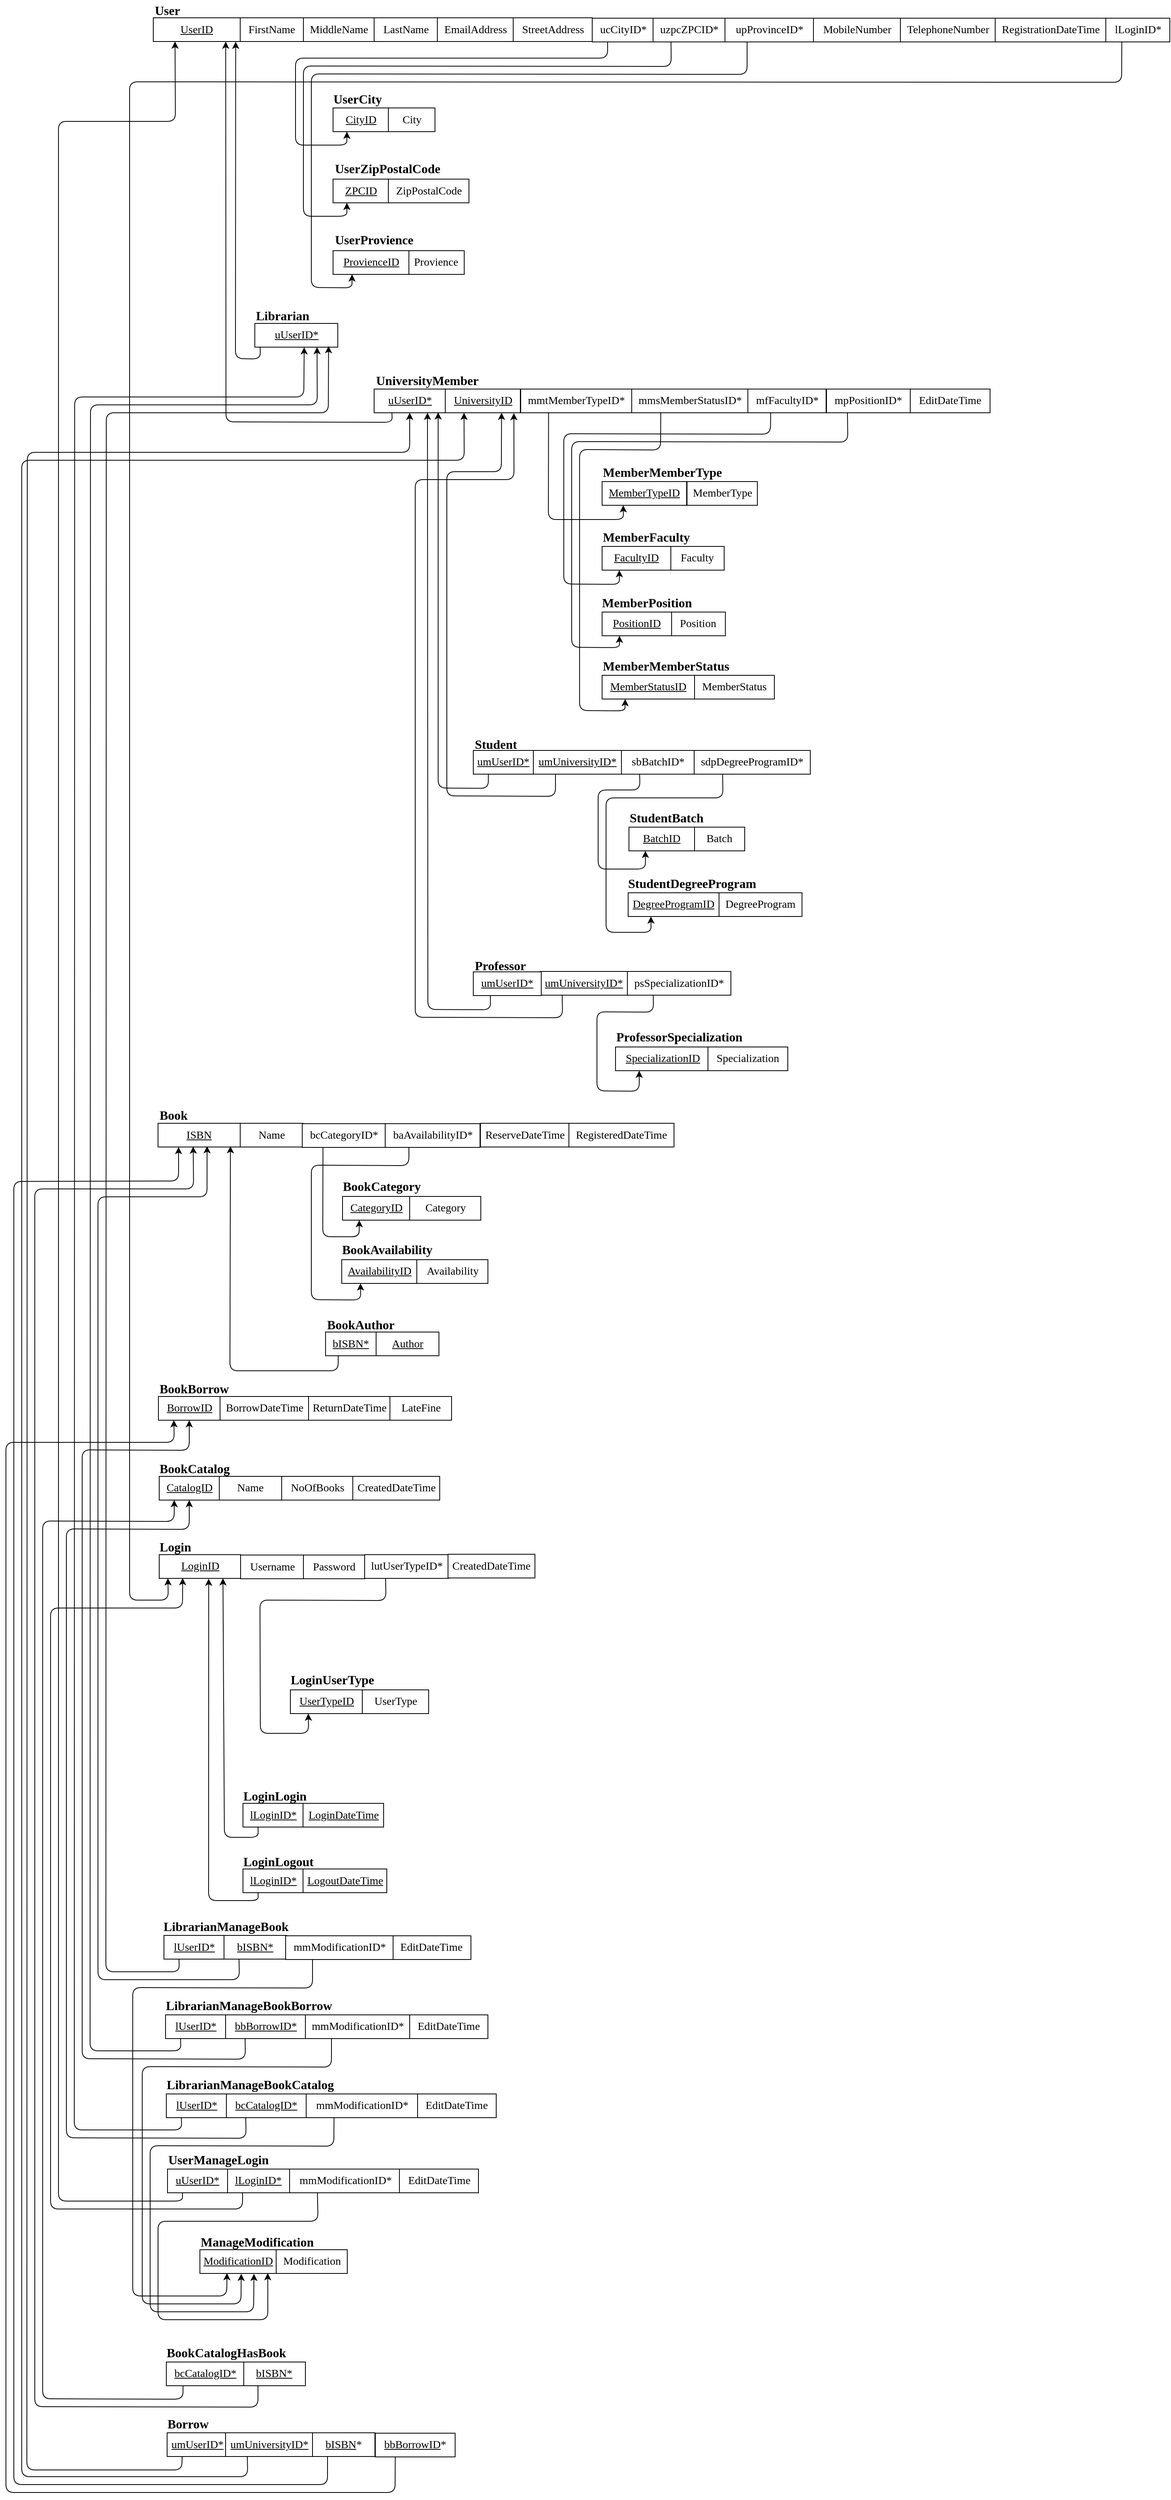 <mxfile version="12.2.2" type="device" pages="1"><diagram id="SJPYlTRgL_fRr1sSaaFf" name="Page-1"><mxGraphModel dx="-62" dy="829" grid="1" gridSize="10" guides="1" tooltips="1" connect="1" arrows="1" fold="1" page="1" pageScale="1" pageWidth="1600" pageHeight="3200" math="0" shadow="0"><root><mxCell id="0"/><mxCell id="1" parent="0"/><mxCell id="oCSr1ZaQNHkoXHLplKRv-1" value="City" style="rounded=0;whiteSpace=wrap;html=1;fontSize=14;fontFamily=Times New Roman;" parent="1" vertex="1"><mxGeometry x="2146.5" y="158.5" width="59" height="30" as="geometry"/></mxCell><mxCell id="oCSr1ZaQNHkoXHLplKRv-2" value="&lt;font face=&quot;Times New Roman&quot;&gt;User&lt;/font&gt;" style="text;html=1;resizable=0;points=[];autosize=1;align=left;verticalAlign=top;spacingTop=-4;fontSize=16;fontStyle=1" parent="1" vertex="1"><mxGeometry x="1849" y="22.5" width="50" height="20" as="geometry"/></mxCell><mxCell id="oCSr1ZaQNHkoXHLplKRv-3" value="FirstName" style="rounded=0;whiteSpace=wrap;html=1;fontSize=14;fontFamily=Times New Roman;" parent="1" vertex="1"><mxGeometry x="1959" y="44.5" width="80" height="30" as="geometry"/></mxCell><mxCell id="oCSr1ZaQNHkoXHLplKRv-4" value="MiddleName" style="rounded=0;whiteSpace=wrap;html=1;fontSize=14;fontFamily=Times New Roman;" parent="1" vertex="1"><mxGeometry x="2039" y="44.5" width="90" height="30" as="geometry"/></mxCell><mxCell id="oCSr1ZaQNHkoXHLplKRv-5" value="LastName" style="rounded=0;whiteSpace=wrap;html=1;fontSize=14;fontFamily=Times New Roman;" parent="1" vertex="1"><mxGeometry x="2128.5" y="44.5" width="80" height="30" as="geometry"/></mxCell><mxCell id="oCSr1ZaQNHkoXHLplKRv-6" value="EmailAddress" style="rounded=0;whiteSpace=wrap;html=1;fontSize=14;fontFamily=Times New Roman;" parent="1" vertex="1"><mxGeometry x="2208.5" y="44.5" width="96" height="30" as="geometry"/></mxCell><mxCell id="oCSr1ZaQNHkoXHLplKRv-7" value="MobileNumber" style="rounded=0;whiteSpace=wrap;html=1;fontSize=14;fontFamily=Times New Roman;" parent="1" vertex="1"><mxGeometry x="2684.5" y="45" width="110" height="30" as="geometry"/></mxCell><mxCell id="oCSr1ZaQNHkoXHLplKRv-8" value="UserID" style="rounded=0;whiteSpace=wrap;html=1;fontSize=14;fontFamily=Times New Roman;fontStyle=4" parent="1" vertex="1"><mxGeometry x="1849" y="44.5" width="110" height="30" as="geometry"/></mxCell><mxCell id="oCSr1ZaQNHkoXHLplKRv-9" value="TelephoneNumber" style="rounded=0;whiteSpace=wrap;html=1;fontSize=14;fontFamily=Times New Roman;" parent="1" vertex="1"><mxGeometry x="2794.5" y="45" width="120" height="30" as="geometry"/></mxCell><mxCell id="oCSr1ZaQNHkoXHLplKRv-10" value="StreetAddress" style="rounded=0;whiteSpace=wrap;html=1;fontSize=14;fontFamily=Times New Roman;" parent="1" vertex="1"><mxGeometry x="2304.5" y="44.5" width="100" height="30" as="geometry"/></mxCell><mxCell id="oCSr1ZaQNHkoXHLplKRv-11" value="ucCityID*" style="rounded=0;whiteSpace=wrap;html=1;fontSize=14;fontFamily=Times New Roman;" parent="1" vertex="1"><mxGeometry x="2404.5" y="45" width="78" height="30" as="geometry"/></mxCell><mxCell id="oCSr1ZaQNHkoXHLplKRv-12" value="upProvinceID*" style="rounded=0;whiteSpace=wrap;html=1;fontSize=14;fontFamily=Times New Roman;" parent="1" vertex="1"><mxGeometry x="2572.5" y="45" width="112" height="30" as="geometry"/></mxCell><mxCell id="oCSr1ZaQNHkoXHLplKRv-13" value="uzpcZPCID*" style="rounded=0;whiteSpace=wrap;html=1;fontSize=14;fontFamily=Times New Roman;" parent="1" vertex="1"><mxGeometry x="2481.5" y="45" width="91" height="30" as="geometry"/></mxCell><mxCell id="oCSr1ZaQNHkoXHLplKRv-14" value="RegistrationDateTime" style="rounded=0;whiteSpace=wrap;html=1;fontSize=14;fontFamily=Times New Roman;" parent="1" vertex="1"><mxGeometry x="2914.5" y="45" width="140" height="30" as="geometry"/></mxCell><mxCell id="oCSr1ZaQNHkoXHLplKRv-15" value="lLoginID*" style="rounded=0;whiteSpace=wrap;html=1;fontSize=14;fontFamily=Times New Roman;" parent="1" vertex="1"><mxGeometry x="3054.5" y="45" width="81" height="30" as="geometry"/></mxCell><mxCell id="oCSr1ZaQNHkoXHLplKRv-16" value="&lt;font face=&quot;Times New Roman&quot;&gt;UserCity&lt;/font&gt;" style="text;html=1;resizable=0;points=[];autosize=1;align=left;verticalAlign=top;spacingTop=-4;fontSize=16;fontStyle=1" parent="1" vertex="1"><mxGeometry x="2075" y="134.5" width="70" height="20" as="geometry"/></mxCell><mxCell id="oCSr1ZaQNHkoXHLplKRv-17" value="CityID" style="rounded=0;whiteSpace=wrap;html=1;fontSize=14;fontFamily=Times New Roman;fontStyle=4" parent="1" vertex="1"><mxGeometry x="2076.5" y="158.5" width="70" height="30" as="geometry"/></mxCell><mxCell id="oCSr1ZaQNHkoXHLplKRv-18" value="Provience" style="rounded=0;whiteSpace=wrap;html=1;fontSize=14;fontFamily=Times New Roman;" parent="1" vertex="1"><mxGeometry x="2170.5" y="339" width="72" height="30" as="geometry"/></mxCell><mxCell id="oCSr1ZaQNHkoXHLplKRv-19" value="&lt;font face=&quot;Times New Roman&quot;&gt;UserProvience&lt;/font&gt;" style="text;html=1;resizable=0;points=[];autosize=1;align=left;verticalAlign=top;spacingTop=-4;fontSize=16;fontStyle=1" parent="1" vertex="1"><mxGeometry x="2076.5" y="312.5" width="110" height="20" as="geometry"/></mxCell><mxCell id="oCSr1ZaQNHkoXHLplKRv-20" value="ProvienceID" style="rounded=0;whiteSpace=wrap;html=1;fontSize=14;fontFamily=Times New Roman;fontStyle=4" parent="1" vertex="1"><mxGeometry x="2076.5" y="339" width="96" height="30" as="geometry"/></mxCell><mxCell id="oCSr1ZaQNHkoXHLplKRv-21" value="ZipPostalCode" style="rounded=0;whiteSpace=wrap;html=1;fontSize=14;fontFamily=Times New Roman;" parent="1" vertex="1"><mxGeometry x="2146.5" y="248.5" width="102" height="30" as="geometry"/></mxCell><mxCell id="oCSr1ZaQNHkoXHLplKRv-22" value="&lt;font face=&quot;Times New Roman&quot;&gt;UserZipPostalCode&lt;/font&gt;" style="text;html=1;resizable=0;points=[];autosize=1;align=left;verticalAlign=top;spacingTop=-4;fontSize=16;fontStyle=1" parent="1" vertex="1"><mxGeometry x="2076.5" y="222.5" width="140" height="20" as="geometry"/></mxCell><mxCell id="oCSr1ZaQNHkoXHLplKRv-23" value="ZPCID" style="rounded=0;whiteSpace=wrap;html=1;fontSize=14;fontFamily=Times New Roman;fontStyle=4" parent="1" vertex="1"><mxGeometry x="2076.5" y="248.5" width="70" height="30" as="geometry"/></mxCell><mxCell id="oCSr1ZaQNHkoXHLplKRv-24" value="" style="endArrow=classic;html=1;entryX=0.25;entryY=1;entryDx=0;entryDy=0;exitX=0.25;exitY=1;exitDx=0;exitDy=0;" parent="1" source="oCSr1ZaQNHkoXHLplKRv-11" target="oCSr1ZaQNHkoXHLplKRv-17" edge="1"><mxGeometry width="50" height="50" relative="1" as="geometry"><mxPoint x="2259" y="191.5" as="sourcePoint"/><mxPoint x="2309" y="141.5" as="targetPoint"/><Array as="points"><mxPoint x="2424" y="95.5"/><mxPoint x="2029" y="95.5"/><mxPoint x="2029" y="205.5"/><mxPoint x="2094" y="205.5"/></Array></mxGeometry></mxCell><mxCell id="oCSr1ZaQNHkoXHLplKRv-25" value="" style="endArrow=classic;html=1;entryX=0.25;entryY=1;entryDx=0;entryDy=0;exitX=0.25;exitY=1;exitDx=0;exitDy=0;" parent="1" source="oCSr1ZaQNHkoXHLplKRv-13" target="oCSr1ZaQNHkoXHLplKRv-23" edge="1"><mxGeometry width="50" height="50" relative="1" as="geometry"><mxPoint x="1889" y="221.5" as="sourcePoint"/><mxPoint x="1939" y="171.5" as="targetPoint"/><Array as="points"><mxPoint x="2504.5" y="106"/><mxPoint x="2039" y="105.5"/><mxPoint x="2039" y="295.5"/><mxPoint x="2094" y="295.5"/></Array></mxGeometry></mxCell><mxCell id="oCSr1ZaQNHkoXHLplKRv-26" value="" style="endArrow=classic;html=1;entryX=0.25;entryY=1;entryDx=0;entryDy=0;exitX=0.25;exitY=1;exitDx=0;exitDy=0;" parent="1" source="oCSr1ZaQNHkoXHLplKRv-12" target="oCSr1ZaQNHkoXHLplKRv-20" edge="1"><mxGeometry width="50" height="50" relative="1" as="geometry"><mxPoint x="1819" y="291.5" as="sourcePoint"/><mxPoint x="1869" y="241.5" as="targetPoint"/><Array as="points"><mxPoint x="2600.5" y="116"/><mxPoint x="2049" y="115.5"/><mxPoint x="2049" y="385.5"/><mxPoint x="2100.5" y="386"/></Array></mxGeometry></mxCell><mxCell id="oCSr1ZaQNHkoXHLplKRv-27" value="&lt;font face=&quot;Times New Roman&quot;&gt;UniversityMember&lt;/font&gt;" style="text;html=1;resizable=0;points=[];autosize=1;align=left;verticalAlign=top;spacingTop=-4;fontSize=16;fontStyle=1" parent="1" vertex="1"><mxGeometry x="2128.5" y="491" width="140" height="20" as="geometry"/></mxCell><mxCell id="oCSr1ZaQNHkoXHLplKRv-28" value="UniversityID" style="rounded=0;whiteSpace=wrap;html=1;fontSize=14;fontFamily=Times New Roman;fontStyle=4" parent="1" vertex="1"><mxGeometry x="2218.5" y="514" width="95" height="30" as="geometry"/></mxCell><mxCell id="oCSr1ZaQNHkoXHLplKRv-29" value="mfFacultyID*" style="rounded=0;whiteSpace=wrap;html=1;fontSize=14;fontFamily=Times New Roman;" parent="1" vertex="1"><mxGeometry x="2601.5" y="514" width="99" height="30" as="geometry"/></mxCell><mxCell id="oCSr1ZaQNHkoXHLplKRv-30" value="mmtMemberTypeID*" style="rounded=0;whiteSpace=wrap;html=1;fontSize=14;fontFamily=Times New Roman;" parent="1" vertex="1"><mxGeometry x="2314" y="514" width="141" height="30" as="geometry"/></mxCell><mxCell id="oCSr1ZaQNHkoXHLplKRv-31" value="mpPositionID*" style="rounded=0;whiteSpace=wrap;html=1;fontSize=14;fontFamily=Times New Roman;" parent="1" vertex="1"><mxGeometry x="2701" y="514" width="106" height="30" as="geometry"/></mxCell><mxCell id="oCSr1ZaQNHkoXHLplKRv-32" value="mmsMemberStatusID*" style="rounded=0;whiteSpace=wrap;html=1;fontSize=14;fontFamily=Times New Roman;" parent="1" vertex="1"><mxGeometry x="2454.5" y="514" width="147" height="30" as="geometry"/></mxCell><mxCell id="oCSr1ZaQNHkoXHLplKRv-33" value="EditDateTime" style="rounded=0;whiteSpace=wrap;html=1;fontSize=14;fontFamily=Times New Roman;" parent="1" vertex="1"><mxGeometry x="2807" y="514" width="101" height="30" as="geometry"/></mxCell><mxCell id="oCSr1ZaQNHkoXHLplKRv-34" value="uUserID*" style="rounded=0;whiteSpace=wrap;html=1;fontSize=14;fontFamily=Times New Roman;fontStyle=4" parent="1" vertex="1"><mxGeometry x="2128.5" y="514" width="90" height="30" as="geometry"/></mxCell><mxCell id="oCSr1ZaQNHkoXHLplKRv-35" value="Faculty" style="rounded=0;whiteSpace=wrap;html=1;fontSize=14;fontFamily=Times New Roman;" parent="1" vertex="1"><mxGeometry x="2502.5" y="713" width="69" height="30" as="geometry"/></mxCell><mxCell id="oCSr1ZaQNHkoXHLplKRv-36" value="Position" style="rounded=0;whiteSpace=wrap;html=1;fontSize=14;fontFamily=Times New Roman;" parent="1" vertex="1"><mxGeometry x="2504" y="796" width="69" height="30" as="geometry"/></mxCell><mxCell id="oCSr1ZaQNHkoXHLplKRv-37" value="MemberStatus" style="rounded=0;whiteSpace=wrap;html=1;fontSize=14;fontFamily=Times New Roman;" parent="1" vertex="1"><mxGeometry x="2534" y="876" width="101" height="30" as="geometry"/></mxCell><mxCell id="oCSr1ZaQNHkoXHLplKRv-38" value="&lt;font face=&quot;Times New Roman&quot;&gt;MemberMemberType&lt;/font&gt;" style="text;html=1;resizable=0;points=[];autosize=1;align=left;verticalAlign=top;spacingTop=-4;fontSize=16;fontStyle=1" parent="1" vertex="1"><mxGeometry x="2415.5" y="606.5" width="160" height="20" as="geometry"/></mxCell><mxCell id="oCSr1ZaQNHkoXHLplKRv-39" value="MemberTypeID" style="rounded=0;whiteSpace=wrap;html=1;fontSize=14;fontFamily=Times New Roman;fontStyle=4" parent="1" vertex="1"><mxGeometry x="2417" y="631" width="107" height="30" as="geometry"/></mxCell><mxCell id="oCSr1ZaQNHkoXHLplKRv-40" value="MemberType" style="rounded=0;whiteSpace=wrap;html=1;fontSize=14;fontFamily=Times New Roman;" parent="1" vertex="1"><mxGeometry x="2524.5" y="631" width="89" height="30" as="geometry"/></mxCell><mxCell id="oCSr1ZaQNHkoXHLplKRv-41" value="&lt;font face=&quot;Times New Roman&quot;&gt;MemberFaculty&lt;/font&gt;" style="text;html=1;resizable=0;points=[];autosize=1;align=left;verticalAlign=top;spacingTop=-4;fontSize=16;fontStyle=1" parent="1" vertex="1"><mxGeometry x="2415.5" y="688.5" width="120" height="20" as="geometry"/></mxCell><mxCell id="oCSr1ZaQNHkoXHLplKRv-42" value="FacultyID" style="rounded=0;whiteSpace=wrap;html=1;fontSize=14;fontFamily=Times New Roman;fontStyle=4" parent="1" vertex="1"><mxGeometry x="2417" y="713" width="87" height="30" as="geometry"/></mxCell><mxCell id="oCSr1ZaQNHkoXHLplKRv-43" value="&lt;font face=&quot;Times New Roman&quot;&gt;MemberPosition&lt;/font&gt;" style="text;html=1;resizable=0;points=[];autosize=1;align=left;verticalAlign=top;spacingTop=-4;fontSize=16;fontStyle=1" parent="1" vertex="1"><mxGeometry x="2415" y="771.5" width="120" height="20" as="geometry"/></mxCell><mxCell id="oCSr1ZaQNHkoXHLplKRv-44" value="PositionID" style="rounded=0;whiteSpace=wrap;html=1;fontSize=14;fontFamily=Times New Roman;fontStyle=4" parent="1" vertex="1"><mxGeometry x="2417" y="796" width="88" height="30" as="geometry"/></mxCell><mxCell id="oCSr1ZaQNHkoXHLplKRv-45" value="&lt;font face=&quot;Times New Roman&quot;&gt;MemberMemberStatus&lt;/font&gt;" style="text;html=1;resizable=0;points=[];autosize=1;align=left;verticalAlign=top;spacingTop=-4;fontSize=16;fontStyle=1" parent="1" vertex="1"><mxGeometry x="2415.5" y="851.5" width="160" height="20" as="geometry"/></mxCell><mxCell id="oCSr1ZaQNHkoXHLplKRv-46" value="MemberStatusID" style="rounded=0;whiteSpace=wrap;html=1;fontSize=14;fontFamily=Times New Roman;fontStyle=4" parent="1" vertex="1"><mxGeometry x="2417" y="876" width="117" height="30" as="geometry"/></mxCell><mxCell id="oCSr1ZaQNHkoXHLplKRv-47" value="" style="endArrow=classic;html=1;entryX=0.25;entryY=1;entryDx=0;entryDy=0;exitX=0.25;exitY=1;exitDx=0;exitDy=0;" parent="1" source="oCSr1ZaQNHkoXHLplKRv-30" target="oCSr1ZaQNHkoXHLplKRv-39" edge="1"><mxGeometry width="50" height="50" relative="1" as="geometry"><mxPoint x="2138.5" y="660" as="sourcePoint"/><mxPoint x="2188.5" y="610" as="targetPoint"/><Array as="points"><mxPoint x="2349" y="679"/><mxPoint x="2444" y="679"/></Array></mxGeometry></mxCell><mxCell id="oCSr1ZaQNHkoXHLplKRv-48" value="" style="endArrow=classic;html=1;entryX=0.25;entryY=1;entryDx=0;entryDy=0;exitX=0.292;exitY=0.991;exitDx=0;exitDy=0;exitPerimeter=0;" parent="1" source="oCSr1ZaQNHkoXHLplKRv-29" target="oCSr1ZaQNHkoXHLplKRv-42" edge="1"><mxGeometry width="50" height="50" relative="1" as="geometry"><mxPoint x="2058.5" y="680" as="sourcePoint"/><mxPoint x="2108.5" y="630" as="targetPoint"/><Array as="points"><mxPoint x="2630" y="571"/><mxPoint x="2368.5" y="570.5"/><mxPoint x="2368.5" y="760.5"/><mxPoint x="2439" y="761"/></Array></mxGeometry></mxCell><mxCell id="oCSr1ZaQNHkoXHLplKRv-49" value="" style="endArrow=classic;html=1;entryX=0.25;entryY=1;entryDx=0;entryDy=0;exitX=0.25;exitY=1;exitDx=0;exitDy=0;" parent="1" source="oCSr1ZaQNHkoXHLplKRv-32" target="oCSr1ZaQNHkoXHLplKRv-46" edge="1"><mxGeometry width="50" height="50" relative="1" as="geometry"><mxPoint x="2068.5" y="890" as="sourcePoint"/><mxPoint x="2118.5" y="840" as="targetPoint"/><Array as="points"><mxPoint x="2491" y="591"/><mxPoint x="2388.5" y="590.5"/><mxPoint x="2388.5" y="920.5"/><mxPoint x="2446" y="921"/></Array></mxGeometry></mxCell><mxCell id="oCSr1ZaQNHkoXHLplKRv-50" value="" style="endArrow=classic;html=1;entryX=0.25;entryY=1;entryDx=0;entryDy=0;exitX=0.25;exitY=1;exitDx=0;exitDy=0;" parent="1" source="oCSr1ZaQNHkoXHLplKRv-31" target="oCSr1ZaQNHkoXHLplKRv-44" edge="1"><mxGeometry width="50" height="50" relative="1" as="geometry"><mxPoint x="2128.5" y="850" as="sourcePoint"/><mxPoint x="2178.5" y="800" as="targetPoint"/><Array as="points"><mxPoint x="2728" y="581"/><mxPoint x="2378.5" y="580.5"/><mxPoint x="2378.5" y="840.5"/><mxPoint x="2439" y="841"/></Array></mxGeometry></mxCell><mxCell id="oCSr1ZaQNHkoXHLplKRv-51" value="&lt;font face=&quot;Times New Roman&quot;&gt;Student&lt;/font&gt;" style="text;html=1;resizable=0;points=[];autosize=1;align=left;verticalAlign=top;spacingTop=-4;fontSize=16;fontStyle=1" parent="1" vertex="1"><mxGeometry x="2254" y="950.5" width="60" height="20" as="geometry"/></mxCell><mxCell id="oCSr1ZaQNHkoXHLplKRv-52" value="umUniversityID*" style="rounded=0;whiteSpace=wrap;html=1;fontSize=14;fontFamily=Times New Roman;fontStyle=4" parent="1" vertex="1"><mxGeometry x="2330" y="971" width="112" height="30" as="geometry"/></mxCell><mxCell id="oCSr1ZaQNHkoXHLplKRv-53" value="sdpDegreeProgramID*" style="rounded=0;whiteSpace=wrap;html=1;fontSize=14;fontFamily=Times New Roman;" parent="1" vertex="1"><mxGeometry x="2532.5" y="971" width="148" height="30" as="geometry"/></mxCell><mxCell id="oCSr1ZaQNHkoXHLplKRv-54" value="sbBatchID*" style="rounded=0;whiteSpace=wrap;html=1;fontSize=14;fontFamily=Times New Roman;" parent="1" vertex="1"><mxGeometry x="2441.5" y="971" width="92" height="30" as="geometry"/></mxCell><mxCell id="oCSr1ZaQNHkoXHLplKRv-55" value="umUserID*" style="rounded=0;whiteSpace=wrap;html=1;fontSize=14;fontFamily=Times New Roman;fontStyle=4" parent="1" vertex="1"><mxGeometry x="2254" y="971" width="76" height="30" as="geometry"/></mxCell><mxCell id="oCSr1ZaQNHkoXHLplKRv-56" value="&lt;font face=&quot;Times New Roman&quot;&gt;Professor&lt;/font&gt;" style="text;html=1;resizable=0;points=[];autosize=1;align=left;verticalAlign=top;spacingTop=-4;fontSize=16;fontStyle=1" parent="1" vertex="1"><mxGeometry x="2254" y="1230.5" width="80" height="20" as="geometry"/></mxCell><mxCell id="oCSr1ZaQNHkoXHLplKRv-57" value="umUniversityID*" style="rounded=0;whiteSpace=wrap;html=1;fontSize=14;fontFamily=Times New Roman;fontStyle=4" parent="1" vertex="1"><mxGeometry x="2339" y="1250.5" width="110" height="30" as="geometry"/></mxCell><mxCell id="oCSr1ZaQNHkoXHLplKRv-58" value="psSpecializationID*" style="rounded=0;whiteSpace=wrap;html=1;fontSize=14;fontFamily=Times New Roman;" parent="1" vertex="1"><mxGeometry x="2449" y="1250.5" width="131" height="30" as="geometry"/></mxCell><mxCell id="oCSr1ZaQNHkoXHLplKRv-59" value="umUserID*" style="rounded=0;whiteSpace=wrap;html=1;fontSize=14;fontFamily=Times New Roman;fontStyle=4" parent="1" vertex="1"><mxGeometry x="2254" y="1251" width="86" height="30" as="geometry"/></mxCell><mxCell id="oCSr1ZaQNHkoXHLplKRv-60" value="Batch" style="rounded=0;whiteSpace=wrap;html=1;fontSize=14;fontFamily=Times New Roman;" parent="1" vertex="1"><mxGeometry x="2532.5" y="1068" width="65" height="30" as="geometry"/></mxCell><mxCell id="oCSr1ZaQNHkoXHLplKRv-61" value="&lt;font face=&quot;Times New Roman&quot;&gt;StudentBatch&lt;/font&gt;" style="text;html=1;resizable=0;points=[];autosize=1;align=left;verticalAlign=top;spacingTop=-4;fontSize=16;fontStyle=1" parent="1" vertex="1"><mxGeometry x="2449.5" y="1043.5" width="100" height="20" as="geometry"/></mxCell><mxCell id="oCSr1ZaQNHkoXHLplKRv-62" value="BatchID" style="rounded=0;whiteSpace=wrap;html=1;fontSize=14;fontFamily=Times New Roman;fontStyle=4" parent="1" vertex="1"><mxGeometry x="2451" y="1068" width="83" height="30" as="geometry"/></mxCell><mxCell id="oCSr1ZaQNHkoXHLplKRv-63" value="DegreeProgram" style="rounded=0;whiteSpace=wrap;html=1;fontSize=14;fontFamily=Times New Roman;" parent="1" vertex="1"><mxGeometry x="2565" y="1151" width="105" height="30" as="geometry"/></mxCell><mxCell id="oCSr1ZaQNHkoXHLplKRv-64" value="&lt;font face=&quot;Times New Roman&quot;&gt;StudentDegreeProgram&lt;/font&gt;" style="text;html=1;resizable=0;points=[];autosize=1;align=left;verticalAlign=top;spacingTop=-4;fontSize=16;fontStyle=1" parent="1" vertex="1"><mxGeometry x="2448" y="1126.5" width="170" height="20" as="geometry"/></mxCell><mxCell id="oCSr1ZaQNHkoXHLplKRv-65" value="DegreeProgramID" style="rounded=0;whiteSpace=wrap;html=1;fontSize=14;fontFamily=Times New Roman;fontStyle=4" parent="1" vertex="1"><mxGeometry x="2450" y="1151" width="115" height="30" as="geometry"/></mxCell><mxCell id="oCSr1ZaQNHkoXHLplKRv-66" value="" style="endArrow=classic;html=1;entryX=0.25;entryY=1;entryDx=0;entryDy=0;exitX=0.25;exitY=1;exitDx=0;exitDy=0;" parent="1" source="oCSr1ZaQNHkoXHLplKRv-54" target="oCSr1ZaQNHkoXHLplKRv-62" edge="1"><mxGeometry width="50" height="50" relative="1" as="geometry"><mxPoint x="2078.5" y="1061" as="sourcePoint"/><mxPoint x="2128.5" y="1011" as="targetPoint"/><Array as="points"><mxPoint x="2465" y="1021"/><mxPoint x="2412" y="1021"/><mxPoint x="2412" y="1121"/><mxPoint x="2472" y="1121"/></Array></mxGeometry></mxCell><mxCell id="oCSr1ZaQNHkoXHLplKRv-67" value="" style="endArrow=classic;html=1;entryX=0.25;entryY=1;entryDx=0;entryDy=0;exitX=0.25;exitY=1;exitDx=0;exitDy=0;" parent="1" source="oCSr1ZaQNHkoXHLplKRv-53" target="oCSr1ZaQNHkoXHLplKRv-65" edge="1"><mxGeometry width="50" height="50" relative="1" as="geometry"><mxPoint x="2128.5" y="1191" as="sourcePoint"/><mxPoint x="2178.5" y="1141" as="targetPoint"/><Array as="points"><mxPoint x="2570" y="1031"/><mxPoint x="2422" y="1031"/><mxPoint x="2422" y="1201"/><mxPoint x="2479" y="1201"/></Array></mxGeometry></mxCell><mxCell id="oCSr1ZaQNHkoXHLplKRv-68" value="&lt;font face=&quot;Times New Roman&quot;&gt;ProfessorSpecialization&lt;/font&gt;" style="text;html=1;resizable=0;points=[];autosize=1;align=left;verticalAlign=top;spacingTop=-4;fontSize=16;fontStyle=1" parent="1" vertex="1"><mxGeometry x="2432.5" y="1320.5" width="170" height="20" as="geometry"/></mxCell><mxCell id="oCSr1ZaQNHkoXHLplKRv-69" value="SpecializationID" style="rounded=0;whiteSpace=wrap;html=1;fontSize=14;fontFamily=Times New Roman;fontStyle=4" parent="1" vertex="1"><mxGeometry x="2434" y="1346" width="120" height="30" as="geometry"/></mxCell><mxCell id="oCSr1ZaQNHkoXHLplKRv-70" value="Specialization" style="rounded=0;whiteSpace=wrap;html=1;fontSize=14;fontFamily=Times New Roman;" parent="1" vertex="1"><mxGeometry x="2551" y="1346" width="101" height="30" as="geometry"/></mxCell><mxCell id="oCSr1ZaQNHkoXHLplKRv-71" value="" style="endArrow=classic;html=1;entryX=0.25;entryY=1;entryDx=0;entryDy=0;exitX=0.25;exitY=1;exitDx=0;exitDy=0;" parent="1" source="oCSr1ZaQNHkoXHLplKRv-58" target="oCSr1ZaQNHkoXHLplKRv-69" edge="1"><mxGeometry width="50" height="50" relative="1" as="geometry"><mxPoint x="2118.5" y="1441" as="sourcePoint"/><mxPoint x="2168.5" y="1391" as="targetPoint"/><Array as="points"><mxPoint x="2482" y="1302"/><mxPoint x="2410.5" y="1301.5"/><mxPoint x="2410.5" y="1401.5"/><mxPoint x="2464" y="1402"/></Array></mxGeometry></mxCell><mxCell id="oCSr1ZaQNHkoXHLplKRv-79" value="UserType" style="rounded=0;whiteSpace=wrap;html=1;fontSize=14;fontFamily=Times New Roman;" parent="1" vertex="1"><mxGeometry x="2113.5" y="2159" width="84" height="30" as="geometry"/></mxCell><mxCell id="oCSr1ZaQNHkoXHLplKRv-80" value="&lt;font face=&quot;Times New Roman&quot;&gt;LoginUserType&lt;/font&gt;" style="text;html=1;resizable=0;points=[];autosize=1;align=left;verticalAlign=top;spacingTop=-4;fontSize=16;fontStyle=1" parent="1" vertex="1"><mxGeometry x="2020.5" y="2134" width="120" height="20" as="geometry"/></mxCell><mxCell id="oCSr1ZaQNHkoXHLplKRv-81" value="UserTypeID" style="rounded=0;whiteSpace=wrap;html=1;fontSize=14;fontFamily=Times New Roman;fontStyle=4" parent="1" vertex="1"><mxGeometry x="2022.5" y="2159" width="91" height="30" as="geometry"/></mxCell><mxCell id="oCSr1ZaQNHkoXHLplKRv-82" value="" style="endArrow=classic;html=1;entryX=0.25;entryY=1;entryDx=0;entryDy=0;exitX=0.25;exitY=1;exitDx=0;exitDy=0;" parent="1" source="oCSr1ZaQNHkoXHLplKRv-132" target="oCSr1ZaQNHkoXHLplKRv-81" edge="1"><mxGeometry width="50" height="50" relative="1" as="geometry"><mxPoint x="2105.75" y="2201" as="sourcePoint"/><mxPoint x="1779" y="2239" as="targetPoint"/><Array as="points"><mxPoint x="2143.5" y="2046"/><mxPoint x="1984" y="2045.5"/><mxPoint x="1984.5" y="2214"/><mxPoint x="2045.5" y="2214"/></Array></mxGeometry></mxCell><mxCell id="oCSr1ZaQNHkoXHLplKRv-83" value="&lt;font face=&quot;Times New Roman&quot;&gt;LibrarianManageBook&lt;/font&gt;" style="text;html=1;resizable=0;points=[];autosize=1;align=left;verticalAlign=top;spacingTop=-4;fontSize=16;fontStyle=1" parent="1" vertex="1"><mxGeometry x="1860" y="2445.5" width="160" height="20" as="geometry"/></mxCell><mxCell id="oCSr1ZaQNHkoXHLplKRv-84" value="&lt;u&gt;bISBN*&lt;/u&gt;" style="rounded=0;whiteSpace=wrap;html=1;fontSize=14;fontFamily=Times New Roman;" parent="1" vertex="1"><mxGeometry x="1937.5" y="2469.5" width="80" height="30" as="geometry"/></mxCell><mxCell id="oCSr1ZaQNHkoXHLplKRv-85" value="lUserID*" style="rounded=0;whiteSpace=wrap;html=1;fontSize=14;fontFamily=Times New Roman;fontStyle=4" parent="1" vertex="1"><mxGeometry x="1862.5" y="2469.5" width="76" height="30" as="geometry"/></mxCell><mxCell id="oCSr1ZaQNHkoXHLplKRv-86" value="EditDateTime" style="rounded=0;whiteSpace=wrap;html=1;fontSize=14;fontFamily=Times New Roman;" parent="1" vertex="1"><mxGeometry x="2151" y="2470" width="100" height="30" as="geometry"/></mxCell><mxCell id="oCSr1ZaQNHkoXHLplKRv-87" value="&lt;font face=&quot;Times New Roman&quot;&gt;LibrarianManageBookBorrow&lt;/font&gt;" style="text;html=1;resizable=0;points=[];autosize=1;align=left;verticalAlign=top;spacingTop=-4;fontSize=16;fontStyle=1" parent="1" vertex="1"><mxGeometry x="1863" y="2546" width="210" height="20" as="geometry"/></mxCell><mxCell id="oCSr1ZaQNHkoXHLplKRv-88" value="&lt;u&gt;bbBorrowID*&lt;/u&gt;" style="rounded=0;whiteSpace=wrap;html=1;fontSize=14;fontFamily=Times New Roman;" parent="1" vertex="1"><mxGeometry x="1939.5" y="2570" width="103" height="30" as="geometry"/></mxCell><mxCell id="oCSr1ZaQNHkoXHLplKRv-89" value="lUserID*" style="rounded=0;whiteSpace=wrap;html=1;fontSize=14;fontFamily=Times New Roman;fontStyle=4" parent="1" vertex="1"><mxGeometry x="1864.5" y="2570" width="76" height="30" as="geometry"/></mxCell><mxCell id="oCSr1ZaQNHkoXHLplKRv-90" value="EditDateTime" style="rounded=0;whiteSpace=wrap;html=1;fontSize=14;fontFamily=Times New Roman;" parent="1" vertex="1"><mxGeometry x="2172.5" y="2570" width="100" height="30" as="geometry"/></mxCell><mxCell id="oCSr1ZaQNHkoXHLplKRv-91" value="&lt;font face=&quot;Times New Roman&quot;&gt;LibrarianManageBookCatalog&lt;/font&gt;" style="text;html=1;resizable=0;points=[];autosize=1;align=left;verticalAlign=top;spacingTop=-4;fontSize=16;fontStyle=1" parent="1" vertex="1"><mxGeometry x="1864" y="2646" width="210" height="20" as="geometry"/></mxCell><mxCell id="oCSr1ZaQNHkoXHLplKRv-92" value="&lt;u&gt;bcCatalogID*&lt;/u&gt;" style="rounded=0;whiteSpace=wrap;html=1;fontSize=14;fontFamily=Times New Roman;" parent="1" vertex="1"><mxGeometry x="1940.5" y="2670" width="102" height="30" as="geometry"/></mxCell><mxCell id="oCSr1ZaQNHkoXHLplKRv-93" value="lUserID*" style="rounded=0;whiteSpace=wrap;html=1;fontSize=14;fontFamily=Times New Roman;fontStyle=4" parent="1" vertex="1"><mxGeometry x="1865.5" y="2670" width="76" height="30" as="geometry"/></mxCell><mxCell id="oCSr1ZaQNHkoXHLplKRv-94" value="EditDateTime" style="rounded=0;whiteSpace=wrap;html=1;fontSize=14;fontFamily=Times New Roman;" parent="1" vertex="1"><mxGeometry x="2183" y="2670" width="100" height="30" as="geometry"/></mxCell><mxCell id="oCSr1ZaQNHkoXHLplKRv-95" value="&lt;font face=&quot;Times New Roman&quot;&gt;UserManageLogin&lt;/font&gt;" style="text;html=1;resizable=0;points=[];autosize=1;align=left;verticalAlign=top;spacingTop=-4;fontSize=16;fontStyle=1" parent="1" vertex="1"><mxGeometry x="1865.5" y="2741" width="140" height="20" as="geometry"/></mxCell><mxCell id="oCSr1ZaQNHkoXHLplKRv-96" value="&lt;u&gt;lLoginID*&lt;/u&gt;" style="rounded=0;whiteSpace=wrap;html=1;fontSize=14;fontFamily=Times New Roman;" parent="1" vertex="1"><mxGeometry x="1942" y="2765" width="80" height="30" as="geometry"/></mxCell><mxCell id="oCSr1ZaQNHkoXHLplKRv-97" value="uUserID*" style="rounded=0;whiteSpace=wrap;html=1;fontSize=14;fontFamily=Times New Roman;fontStyle=4" parent="1" vertex="1"><mxGeometry x="1867" y="2765" width="76" height="30" as="geometry"/></mxCell><mxCell id="oCSr1ZaQNHkoXHLplKRv-98" value="mmModificationID*" style="rounded=0;whiteSpace=wrap;html=1;fontSize=14;fontFamily=Times New Roman;" parent="1" vertex="1"><mxGeometry x="2021.5" y="2765" width="141" height="30" as="geometry"/></mxCell><mxCell id="oCSr1ZaQNHkoXHLplKRv-99" value="EditDateTime" style="rounded=0;whiteSpace=wrap;html=1;fontSize=14;fontFamily=Times New Roman;" parent="1" vertex="1"><mxGeometry x="2160.5" y="2765" width="100" height="30" as="geometry"/></mxCell><mxCell id="oCSr1ZaQNHkoXHLplKRv-100" value="&lt;font face=&quot;Times New Roman&quot;&gt;ManageModification&lt;/font&gt;" style="text;html=1;resizable=0;points=[];autosize=1;align=left;verticalAlign=top;spacingTop=-4;fontSize=16;fontStyle=1" parent="1" vertex="1"><mxGeometry x="1906.5" y="2845" width="150" height="20" as="geometry"/></mxCell><mxCell id="oCSr1ZaQNHkoXHLplKRv-101" value="ModificationID" style="rounded=0;whiteSpace=wrap;html=1;fontSize=14;fontFamily=Times New Roman;fontStyle=4" parent="1" vertex="1"><mxGeometry x="1908" y="2867" width="97" height="30" as="geometry"/></mxCell><mxCell id="oCSr1ZaQNHkoXHLplKRv-102" value="Modification" style="rounded=0;whiteSpace=wrap;html=1;fontSize=14;fontFamily=Times New Roman;" parent="1" vertex="1"><mxGeometry x="2004.5" y="2867" width="90" height="30" as="geometry"/></mxCell><mxCell id="oCSr1ZaQNHkoXHLplKRv-103" value="mmModificationID*" style="rounded=0;whiteSpace=wrap;html=1;fontSize=14;fontFamily=Times New Roman;" parent="1" vertex="1"><mxGeometry x="2042.5" y="2670" width="141" height="30" as="geometry"/></mxCell><mxCell id="oCSr1ZaQNHkoXHLplKRv-104" value="mmModificationID*" style="rounded=0;whiteSpace=wrap;html=1;fontSize=14;fontFamily=Times New Roman;" parent="1" vertex="1"><mxGeometry x="2041.5" y="2570" width="132" height="30" as="geometry"/></mxCell><mxCell id="oCSr1ZaQNHkoXHLplKRv-105" value="mmModificationID*" style="rounded=0;whiteSpace=wrap;html=1;fontSize=14;fontFamily=Times New Roman;" parent="1" vertex="1"><mxGeometry x="2016.5" y="2470" width="136" height="30" as="geometry"/></mxCell><mxCell id="oCSr1ZaQNHkoXHLplKRv-106" value="" style="endArrow=classic;html=1;exitX=0.25;exitY=1;exitDx=0;exitDy=0;entryX=0.885;entryY=0.987;entryDx=0;entryDy=0;entryPerimeter=0;" parent="1" source="oCSr1ZaQNHkoXHLplKRv-98" target="oCSr1ZaQNHkoXHLplKRv-101" edge="1"><mxGeometry width="50" height="50" relative="1" as="geometry"><mxPoint x="1755" y="2895" as="sourcePoint"/><mxPoint x="1992" y="2905" as="targetPoint"/><Array as="points"><mxPoint x="2057.5" y="2831"/><mxPoint x="1855" y="2831"/><mxPoint x="1855" y="2955.5"/><mxPoint x="1994" y="2955.5"/></Array></mxGeometry></mxCell><mxCell id="oCSr1ZaQNHkoXHLplKRv-107" value="" style="endArrow=classic;html=1;exitX=0.25;exitY=1;exitDx=0;exitDy=0;entryX=0.705;entryY=1.015;entryDx=0;entryDy=0;entryPerimeter=0;" parent="1" source="oCSr1ZaQNHkoXHLplKRv-103" target="oCSr1ZaQNHkoXHLplKRv-101" edge="1"><mxGeometry width="50" height="50" relative="1" as="geometry"><mxPoint x="1785" y="2915" as="sourcePoint"/><mxPoint x="1965" y="2898" as="targetPoint"/><Array as="points"><mxPoint x="2077.5" y="2736"/><mxPoint x="1845" y="2735.5"/><mxPoint x="1845" y="2945.5"/><mxPoint x="1976" y="2945.5"/></Array></mxGeometry></mxCell><mxCell id="oCSr1ZaQNHkoXHLplKRv-108" value="" style="endArrow=classic;html=1;entryX=0.539;entryY=1.015;entryDx=0;entryDy=0;exitX=0.25;exitY=1;exitDx=0;exitDy=0;entryPerimeter=0;" parent="1" source="oCSr1ZaQNHkoXHLplKRv-104" target="oCSr1ZaQNHkoXHLplKRv-101" edge="1"><mxGeometry width="50" height="50" relative="1" as="geometry"><mxPoint x="1795" y="2915" as="sourcePoint"/><mxPoint x="1845" y="2865" as="targetPoint"/><Array as="points"><mxPoint x="2074.5" y="2636"/><mxPoint x="1835" y="2635.5"/><mxPoint x="1835" y="2935.5"/><mxPoint x="1960" y="2935.5"/></Array></mxGeometry></mxCell><mxCell id="oCSr1ZaQNHkoXHLplKRv-109" value="" style="endArrow=classic;html=1;entryX=0.353;entryY=0.987;entryDx=0;entryDy=0;entryPerimeter=0;exitX=0.25;exitY=1;exitDx=0;exitDy=0;" parent="1" source="oCSr1ZaQNHkoXHLplKRv-105" target="oCSr1ZaQNHkoXHLplKRv-101" edge="1"><mxGeometry width="50" height="50" relative="1" as="geometry"><mxPoint x="2079.296" y="2519.5" as="sourcePoint"/><mxPoint x="1783" y="2859.5" as="targetPoint"/><Array as="points"><mxPoint x="2050.5" y="2536"/><mxPoint x="1823" y="2535.5"/><mxPoint x="1823" y="2925.5"/><mxPoint x="1942" y="2925.5"/></Array></mxGeometry></mxCell><mxCell id="oCSr1ZaQNHkoXHLplKRv-110" value="&lt;font face=&quot;Times New Roman&quot;&gt;Book&lt;/font&gt;" style="text;html=1;resizable=0;points=[];autosize=1;align=left;verticalAlign=top;spacingTop=-4;fontSize=16;fontStyle=1" parent="1" vertex="1"><mxGeometry x="1854.5" y="1420" width="50" height="20" as="geometry"/></mxCell><mxCell id="oCSr1ZaQNHkoXHLplKRv-111" value="Name" style="rounded=0;whiteSpace=wrap;html=1;fontSize=14;fontFamily=Times New Roman;" parent="1" vertex="1"><mxGeometry x="1958.5" y="1442.5" width="80" height="30" as="geometry"/></mxCell><mxCell id="oCSr1ZaQNHkoXHLplKRv-112" value="bcCategoryID*" style="rounded=0;whiteSpace=wrap;html=1;fontSize=14;fontFamily=Times New Roman;" parent="1" vertex="1"><mxGeometry x="2037.5" y="1443" width="105" height="30" as="geometry"/></mxCell><mxCell id="oCSr1ZaQNHkoXHLplKRv-113" value="baAvailabilityID*" style="rounded=0;whiteSpace=wrap;html=1;fontSize=14;fontFamily=Times New Roman;" parent="1" vertex="1"><mxGeometry x="2142.5" y="1443" width="120" height="30" as="geometry"/></mxCell><mxCell id="oCSr1ZaQNHkoXHLplKRv-114" value="ReserveDateTime" style="rounded=0;whiteSpace=wrap;html=1;fontSize=14;fontFamily=Times New Roman;" parent="1" vertex="1"><mxGeometry x="2263" y="1442.5" width="113" height="30" as="geometry"/></mxCell><mxCell id="oCSr1ZaQNHkoXHLplKRv-115" value="ISBN" style="rounded=0;whiteSpace=wrap;html=1;fontSize=14;fontFamily=Times New Roman;fontStyle=4" parent="1" vertex="1"><mxGeometry x="1855" y="1442.5" width="104" height="30" as="geometry"/></mxCell><mxCell id="oCSr1ZaQNHkoXHLplKRv-116" value="RegisteredDateTime" style="rounded=0;whiteSpace=wrap;html=1;fontSize=14;fontFamily=Times New Roman;" parent="1" vertex="1"><mxGeometry x="2375" y="1442.5" width="133" height="30" as="geometry"/></mxCell><mxCell id="oCSr1ZaQNHkoXHLplKRv-117" value="&lt;font face=&quot;Times New Roman&quot;&gt;BookCategory&lt;/font&gt;" style="text;html=1;resizable=0;points=[];autosize=1;align=left;verticalAlign=top;spacingTop=-4;fontSize=16;fontStyle=1" parent="1" vertex="1"><mxGeometry x="2086.5" y="1510" width="110" height="20" as="geometry"/></mxCell><mxCell id="oCSr1ZaQNHkoXHLplKRv-118" value="CategoryID" style="rounded=0;whiteSpace=wrap;html=1;fontSize=14;fontFamily=Times New Roman;fontStyle=4" parent="1" vertex="1"><mxGeometry x="2088.5" y="1535" width="85" height="30" as="geometry"/></mxCell><mxCell id="oCSr1ZaQNHkoXHLplKRv-119" value="Category" style="rounded=0;whiteSpace=wrap;html=1;fontSize=14;fontFamily=Times New Roman;" parent="1" vertex="1"><mxGeometry x="2173.5" y="1535" width="90" height="30" as="geometry"/></mxCell><mxCell id="oCSr1ZaQNHkoXHLplKRv-120" value="Availability" style="rounded=0;whiteSpace=wrap;html=1;fontSize=14;fontFamily=Times New Roman;" parent="1" vertex="1"><mxGeometry x="2182.5" y="1615" width="90" height="30" as="geometry"/></mxCell><mxCell id="oCSr1ZaQNHkoXHLplKRv-121" value="&lt;font face=&quot;Times New Roman&quot;&gt;BookAvailability&lt;/font&gt;" style="text;html=1;resizable=0;points=[];autosize=1;align=left;verticalAlign=top;spacingTop=-4;fontSize=16;fontStyle=1" parent="1" vertex="1"><mxGeometry x="2086" y="1590" width="130" height="20" as="geometry"/></mxCell><mxCell id="oCSr1ZaQNHkoXHLplKRv-122" value="AvailabilityID" style="rounded=0;whiteSpace=wrap;html=1;fontSize=14;fontFamily=Times New Roman;fontStyle=4" parent="1" vertex="1"><mxGeometry x="2087.5" y="1615" width="95" height="30" as="geometry"/></mxCell><mxCell id="oCSr1ZaQNHkoXHLplKRv-123" value="" style="endArrow=classic;html=1;entryX=0.25;entryY=1;entryDx=0;entryDy=0;exitX=0.25;exitY=1;exitDx=0;exitDy=0;" parent="1" source="oCSr1ZaQNHkoXHLplKRv-112" target="oCSr1ZaQNHkoXHLplKRv-118" edge="1"><mxGeometry width="50" height="50" relative="1" as="geometry"><mxPoint x="2102" y="1471" as="sourcePoint"/><mxPoint x="1915" y="1548.5" as="targetPoint"/><Array as="points"><mxPoint x="2063.5" y="1586"/><mxPoint x="2109.5" y="1586"/></Array></mxGeometry></mxCell><mxCell id="oCSr1ZaQNHkoXHLplKRv-124" value="" style="endArrow=classic;html=1;entryX=0.25;entryY=1;entryDx=0;entryDy=0;exitX=0.25;exitY=1;exitDx=0;exitDy=0;" parent="1" source="oCSr1ZaQNHkoXHLplKRv-113" target="oCSr1ZaQNHkoXHLplKRv-122" edge="1"><mxGeometry width="50" height="50" relative="1" as="geometry"><mxPoint x="1815" y="1660" as="sourcePoint"/><mxPoint x="1865" y="1610" as="targetPoint"/><Array as="points"><mxPoint x="2172.5" y="1496"/><mxPoint x="2049" y="1495.5"/><mxPoint x="2049" y="1665.5"/><mxPoint x="2111.5" y="1666"/></Array></mxGeometry></mxCell><mxCell id="oCSr1ZaQNHkoXHLplKRv-128" value="&lt;font face=&quot;Times New Roman&quot;&gt;Login&lt;/font&gt;" style="text;html=1;resizable=0;points=[];autosize=1;align=left;verticalAlign=top;spacingTop=-4;fontSize=16;fontStyle=1" parent="1" vertex="1"><mxGeometry x="1855" y="1965.5" width="50" height="20" as="geometry"/></mxCell><mxCell id="oCSr1ZaQNHkoXHLplKRv-129" value="Username" style="rounded=0;whiteSpace=wrap;html=1;fontSize=14;fontFamily=Times New Roman;" parent="1" vertex="1"><mxGeometry x="1959.5" y="1988.5" width="80" height="30" as="geometry"/></mxCell><mxCell id="oCSr1ZaQNHkoXHLplKRv-130" value="Password" style="rounded=0;whiteSpace=wrap;html=1;fontSize=14;fontFamily=Times New Roman;" parent="1" vertex="1"><mxGeometry x="2039" y="1988.5" width="78" height="30" as="geometry"/></mxCell><mxCell id="oCSr1ZaQNHkoXHLplKRv-131" value="LoginID" style="rounded=0;whiteSpace=wrap;html=1;fontSize=14;fontFamily=Times New Roman;fontStyle=4" parent="1" vertex="1"><mxGeometry x="1856.5" y="1988" width="103" height="30" as="geometry"/></mxCell><mxCell id="oCSr1ZaQNHkoXHLplKRv-132" value="lutUserTypeID*" style="rounded=0;whiteSpace=wrap;html=1;fontSize=14;fontFamily=Times New Roman;" parent="1" vertex="1"><mxGeometry x="2116.5" y="1988" width="106" height="30" as="geometry"/></mxCell><mxCell id="oCSr1ZaQNHkoXHLplKRv-141" value="&lt;font face=&quot;Times New Roman&quot;&gt;Librarian&lt;/font&gt;" style="text;html=1;resizable=0;points=[];autosize=1;align=left;verticalAlign=top;spacingTop=-4;fontSize=16;fontStyle=1" parent="1" vertex="1"><mxGeometry x="1977" y="408.5" width="70" height="20" as="geometry"/></mxCell><mxCell id="oCSr1ZaQNHkoXHLplKRv-142" value="uUserID*" style="rounded=0;whiteSpace=wrap;html=1;fontSize=14;fontFamily=Times New Roman;fontStyle=4" parent="1" vertex="1"><mxGeometry x="1977.5" y="431" width="105" height="30" as="geometry"/></mxCell><mxCell id="oCSr1ZaQNHkoXHLplKRv-145" value="&lt;font face=&quot;Times New Roman&quot;&gt;BookCatalogHasBook&lt;/font&gt;" style="text;html=1;resizable=0;points=[];autosize=1;align=left;verticalAlign=top;spacingTop=-4;fontSize=16;fontStyle=1" parent="1" vertex="1"><mxGeometry x="1863.5" y="2984.5" width="160" height="20" as="geometry"/></mxCell><mxCell id="oCSr1ZaQNHkoXHLplKRv-146" value="&lt;u&gt;bISBN*&lt;/u&gt;" style="rounded=0;whiteSpace=wrap;html=1;fontSize=14;fontFamily=Times New Roman;" parent="1" vertex="1"><mxGeometry x="1961.5" y="3009" width="80" height="30" as="geometry"/></mxCell><mxCell id="oCSr1ZaQNHkoXHLplKRv-147" value="bcCatalogID*" style="rounded=0;whiteSpace=wrap;html=1;fontSize=14;fontFamily=Times New Roman;fontStyle=4" parent="1" vertex="1"><mxGeometry x="1865.5" y="3009" width="98" height="30" as="geometry"/></mxCell><mxCell id="oCSr1ZaQNHkoXHLplKRv-148" value="&lt;font face=&quot;Times New Roman&quot;&gt;Borrow&lt;/font&gt;" style="text;html=1;resizable=0;points=[];autosize=1;align=left;verticalAlign=top;spacingTop=-4;fontSize=16;fontStyle=1" parent="1" vertex="1"><mxGeometry x="1865" y="3074.5" width="60" height="20" as="geometry"/></mxCell><mxCell id="oCSr1ZaQNHkoXHLplKRv-149" value="&lt;u&gt;bISBN&lt;/u&gt;*" style="rounded=0;whiteSpace=wrap;html=1;fontSize=14;fontFamily=Times New Roman;" parent="1" vertex="1"><mxGeometry x="2049.5" y="3098.5" width="80" height="30" as="geometry"/></mxCell><mxCell id="oCSr1ZaQNHkoXHLplKRv-150" value="umUserID*" style="rounded=0;whiteSpace=wrap;html=1;fontSize=14;fontFamily=Times New Roman;fontStyle=4" parent="1" vertex="1"><mxGeometry x="1866.5" y="3098.5" width="76" height="30" as="geometry"/></mxCell><mxCell id="oCSr1ZaQNHkoXHLplKRv-151" value="&lt;u&gt;bbBorrowID&lt;/u&gt;*" style="rounded=0;whiteSpace=wrap;html=1;fontSize=14;fontFamily=Times New Roman;" parent="1" vertex="1"><mxGeometry x="2130" y="3099" width="101" height="30" as="geometry"/></mxCell><mxCell id="oCSr1ZaQNHkoXHLplKRv-154" value="" style="endArrow=classic;html=1;exitX=0.25;exitY=1;exitDx=0;exitDy=0;entryX=0.107;entryY=0.996;entryDx=0;entryDy=0;entryPerimeter=0;" parent="1" source="oCSr1ZaQNHkoXHLplKRv-15" target="oCSr1ZaQNHkoXHLplKRv-131" edge="1"><mxGeometry width="50" height="50" relative="1" as="geometry"><mxPoint x="1659" y="155.5" as="sourcePoint"/><mxPoint x="1819" y="245.5" as="targetPoint"/><Array as="points"><mxPoint x="3074.5" y="126"/><mxPoint x="1819" y="125.5"/><mxPoint x="1819" y="2045.5"/><mxPoint x="1868" y="2045.5"/></Array></mxGeometry></mxCell><mxCell id="oCSr1ZaQNHkoXHLplKRv-156" value="" style="endArrow=classic;html=1;entryX=0.948;entryY=1.009;entryDx=0;entryDy=0;entryPerimeter=0;exitX=0.064;exitY=0.985;exitDx=0;exitDy=0;exitPerimeter=0;" parent="1" source="oCSr1ZaQNHkoXHLplKRv-142" target="oCSr1ZaQNHkoXHLplKRv-8" edge="1"><mxGeometry width="50" height="50" relative="1" as="geometry"><mxPoint x="1999" y="305.5" as="sourcePoint"/><mxPoint x="2049" y="255.5" as="targetPoint"/><Array as="points"><mxPoint x="1984.5" y="476"/><mxPoint x="1953" y="475.5"/></Array></mxGeometry></mxCell><mxCell id="oCSr1ZaQNHkoXHLplKRv-157" value="" style="endArrow=classic;html=1;entryX=0.833;entryY=1.005;entryDx=0;entryDy=0;exitX=0.25;exitY=1;exitDx=0;exitDy=0;entryPerimeter=0;" parent="1" source="oCSr1ZaQNHkoXHLplKRv-34" target="oCSr1ZaQNHkoXHLplKRv-8" edge="1"><mxGeometry width="50" height="50" relative="1" as="geometry"><mxPoint x="1799" y="365.5" as="sourcePoint"/><mxPoint x="1849" y="315.5" as="targetPoint"/><Array as="points"><mxPoint x="2151.5" y="556"/><mxPoint x="1941" y="555.5"/></Array></mxGeometry></mxCell><mxCell id="oCSr1ZaQNHkoXHLplKRv-158" value="" style="endArrow=classic;html=1;entryX=0.9;entryY=0.983;entryDx=0;entryDy=0;entryPerimeter=0;exitX=0.25;exitY=1;exitDx=0;exitDy=0;" parent="1" source="oCSr1ZaQNHkoXHLplKRv-55" target="oCSr1ZaQNHkoXHLplKRv-34" edge="1"><mxGeometry width="50" height="50" relative="1" as="geometry"><mxPoint x="2080.5" y="768.5" as="sourcePoint"/><mxPoint x="2130.5" y="718.5" as="targetPoint"/><Array as="points"><mxPoint x="2273" y="1019"/><mxPoint x="2209.5" y="1018.5"/></Array></mxGeometry></mxCell><mxCell id="oCSr1ZaQNHkoXHLplKRv-159" value="" style="endArrow=classic;html=1;entryX=0.75;entryY=1;entryDx=0;entryDy=0;exitX=0.25;exitY=1;exitDx=0;exitDy=0;" parent="1" source="oCSr1ZaQNHkoXHLplKRv-59" target="oCSr1ZaQNHkoXHLplKRv-34" edge="1"><mxGeometry width="50" height="50" relative="1" as="geometry"><mxPoint x="2120.5" y="768.5" as="sourcePoint"/><mxPoint x="2170.5" y="718.5" as="targetPoint"/><Array as="points"><mxPoint x="2276" y="1299"/><mxPoint x="2196.5" y="1298.5"/></Array></mxGeometry></mxCell><mxCell id="oCSr1ZaQNHkoXHLplKRv-160" value="" style="endArrow=classic;html=1;exitX=0.25;exitY=1;exitDx=0;exitDy=0;entryX=0.914;entryY=1.015;entryDx=0;entryDy=0;entryPerimeter=0;" parent="1" source="oCSr1ZaQNHkoXHLplKRv-57" target="oCSr1ZaQNHkoXHLplKRv-28" edge="1"><mxGeometry width="50" height="50" relative="1" as="geometry"><mxPoint x="2040.5" y="1218.5" as="sourcePoint"/><mxPoint x="2090.5" y="1168.5" as="targetPoint"/><Array as="points"><mxPoint x="2367" y="1309"/><mxPoint x="2180.5" y="1308.5"/><mxPoint x="2180.5" y="628.5"/><mxPoint x="2305.5" y="628.5"/></Array></mxGeometry></mxCell><mxCell id="oCSr1ZaQNHkoXHLplKRv-161" value="" style="endArrow=classic;html=1;entryX=0.75;entryY=1;entryDx=0;entryDy=0;exitX=0.25;exitY=1;exitDx=0;exitDy=0;" parent="1" source="oCSr1ZaQNHkoXHLplKRv-52" target="oCSr1ZaQNHkoXHLplKRv-28" edge="1"><mxGeometry width="50" height="50" relative="1" as="geometry"><mxPoint x="1980.5" y="908.5" as="sourcePoint"/><mxPoint x="2030.5" y="858.5" as="targetPoint"/><Array as="points"><mxPoint x="2358" y="1029"/><mxPoint x="2220.5" y="1028.5"/><mxPoint x="2220.5" y="618.5"/><mxPoint x="2289.5" y="618.5"/></Array></mxGeometry></mxCell><mxCell id="oCSr1ZaQNHkoXHLplKRv-167" value="" style="endArrow=classic;html=1;exitX=0.25;exitY=1;exitDx=0;exitDy=0;entryX=0.889;entryY=0.957;entryDx=0;entryDy=0;entryPerimeter=0;" parent="1" source="oCSr1ZaQNHkoXHLplKRv-85" target="oCSr1ZaQNHkoXHLplKRv-142" edge="1"><mxGeometry width="50" height="50" relative="1" as="geometry"><mxPoint x="1769" y="2105.5" as="sourcePoint"/><mxPoint x="1789" y="1915.5" as="targetPoint"/><Array as="points"><mxPoint x="1882" y="2515.5"/><mxPoint x="1789" y="2515.5"/><mxPoint x="1789.5" y="544"/><mxPoint x="2070.5" y="544"/></Array></mxGeometry></mxCell><mxCell id="oCSr1ZaQNHkoXHLplKRv-168" value="" style="endArrow=classic;html=1;exitX=0.25;exitY=1;exitDx=0;exitDy=0;entryX=0.597;entryY=0.965;entryDx=0;entryDy=0;entryPerimeter=0;" parent="1" source="oCSr1ZaQNHkoXHLplKRv-84" target="oCSr1ZaQNHkoXHLplKRv-115" edge="1"><mxGeometry width="50" height="50" relative="1" as="geometry"><mxPoint x="1749" y="2115.5" as="sourcePoint"/><mxPoint x="1909" y="1485.5" as="targetPoint"/><Array as="points"><mxPoint x="1958" y="2525.5"/><mxPoint x="1779" y="2525.5"/><mxPoint x="1779" y="1535.5"/><mxPoint x="1917" y="1535.5"/></Array></mxGeometry></mxCell><mxCell id="oCSr1ZaQNHkoXHLplKRv-169" value="" style="endArrow=classic;html=1;exitX=0.25;exitY=1;exitDx=0;exitDy=0;entryX=0.75;entryY=1;entryDx=0;entryDy=0;" parent="1" source="oCSr1ZaQNHkoXHLplKRv-89" target="oCSr1ZaQNHkoXHLplKRv-142" edge="1"><mxGeometry width="50" height="50" relative="1" as="geometry"><mxPoint x="1759" y="2155.5" as="sourcePoint"/><mxPoint x="1922.5" y="384" as="targetPoint"/><Array as="points"><mxPoint x="1884" y="2615.5"/><mxPoint x="1769" y="2615.5"/><mxPoint x="1769.5" y="534"/><mxPoint x="2056.5" y="534"/></Array></mxGeometry></mxCell><mxCell id="oCSr1ZaQNHkoXHLplKRv-170" value="" style="endArrow=classic;html=1;exitX=0.25;exitY=1;exitDx=0;exitDy=0;entryX=0.5;entryY=1;entryDx=0;entryDy=0;" parent="1" source="oCSr1ZaQNHkoXHLplKRv-88" target="oCSr1ZaQNHkoXHLplKRv-178" edge="1"><mxGeometry width="50" height="50" relative="1" as="geometry"><mxPoint x="1729" y="2115.5" as="sourcePoint"/><mxPoint x="1759" y="1535.5" as="targetPoint"/><Array as="points"><mxPoint x="1965.5" y="2626"/><mxPoint x="1759" y="2625.5"/><mxPoint x="1759" y="1855.5"/><mxPoint x="1894.5" y="1856"/></Array></mxGeometry></mxCell><mxCell id="oCSr1ZaQNHkoXHLplKRv-171" value="" style="endArrow=classic;html=1;exitX=0.25;exitY=1;exitDx=0;exitDy=0;entryX=0.595;entryY=1.006;entryDx=0;entryDy=0;entryPerimeter=0;" parent="1" source="oCSr1ZaQNHkoXHLplKRv-93" target="oCSr1ZaQNHkoXHLplKRv-142" edge="1"><mxGeometry width="50" height="50" relative="1" as="geometry"><mxPoint x="1759" y="2295.5" as="sourcePoint"/><mxPoint x="1877" y="74.5" as="targetPoint"/><Array as="points"><mxPoint x="1885" y="2715.5"/><mxPoint x="1749" y="2715.5"/><mxPoint x="1749.5" y="524"/><mxPoint x="2039.5" y="524"/></Array></mxGeometry></mxCell><mxCell id="oCSr1ZaQNHkoXHLplKRv-172" value="" style="endArrow=classic;html=1;exitX=0.25;exitY=1;exitDx=0;exitDy=0;entryX=0.5;entryY=1;entryDx=0;entryDy=0;" parent="1" source="oCSr1ZaQNHkoXHLplKRv-92" target="oCSr1ZaQNHkoXHLplKRv-183" edge="1"><mxGeometry width="50" height="50" relative="1" as="geometry"><mxPoint x="1694" y="2647.5" as="sourcePoint"/><mxPoint x="1739" y="2365.5" as="targetPoint"/><Array as="points"><mxPoint x="1966.5" y="2726"/><mxPoint x="1739" y="2725.5"/><mxPoint x="1739" y="1955.5"/><mxPoint x="1894.5" y="1956"/></Array></mxGeometry></mxCell><mxCell id="oCSr1ZaQNHkoXHLplKRv-173" value="" style="endArrow=classic;html=1;exitX=0.25;exitY=1;exitDx=0;exitDy=0;entryX=0.25;entryY=1;entryDx=0;entryDy=0;" parent="1" source="oCSr1ZaQNHkoXHLplKRv-97" target="oCSr1ZaQNHkoXHLplKRv-8" edge="1"><mxGeometry width="50" height="50" relative="1" as="geometry"><mxPoint x="1709" y="2415.5" as="sourcePoint"/><mxPoint x="1729" y="95.5" as="targetPoint"/><Array as="points"><mxPoint x="1886" y="2805.5"/><mxPoint x="1729" y="2805.5"/><mxPoint x="1729" y="175.5"/><mxPoint x="1877" y="175.5"/></Array></mxGeometry></mxCell><mxCell id="oCSr1ZaQNHkoXHLplKRv-174" value="" style="endArrow=classic;html=1;exitX=0.25;exitY=1;exitDx=0;exitDy=0;entryX=0.288;entryY=0.987;entryDx=0;entryDy=0;entryPerimeter=0;" parent="1" source="oCSr1ZaQNHkoXHLplKRv-96" target="oCSr1ZaQNHkoXHLplKRv-131" edge="1"><mxGeometry width="50" height="50" relative="1" as="geometry"><mxPoint x="1714" y="2767.5" as="sourcePoint"/><mxPoint x="1719" y="2595.5" as="targetPoint"/><Array as="points"><mxPoint x="1962" y="2815.5"/><mxPoint x="1719" y="2815.5"/><mxPoint x="1719" y="2055.5"/><mxPoint x="1886" y="2055.5"/></Array></mxGeometry></mxCell><mxCell id="oCSr1ZaQNHkoXHLplKRv-175" value="&lt;font face=&quot;Times New Roman&quot;&gt;BookBorrow&lt;/font&gt;" style="text;html=1;resizable=0;points=[];autosize=1;align=left;verticalAlign=top;spacingTop=-4;fontSize=16;fontStyle=1" parent="1" vertex="1"><mxGeometry x="1855" y="1765.5" width="100" height="20" as="geometry"/></mxCell><mxCell id="oCSr1ZaQNHkoXHLplKRv-176" value="BorrowDateTime" style="rounded=0;whiteSpace=wrap;html=1;fontSize=14;fontFamily=Times New Roman;" parent="1" vertex="1"><mxGeometry x="1933.5" y="1788" width="112" height="30" as="geometry"/></mxCell><mxCell id="oCSr1ZaQNHkoXHLplKRv-177" value="ReturnDateTime" style="rounded=0;whiteSpace=wrap;html=1;fontSize=14;fontFamily=Times New Roman;" parent="1" vertex="1"><mxGeometry x="2045.5" y="1788" width="103" height="30" as="geometry"/></mxCell><mxCell id="oCSr1ZaQNHkoXHLplKRv-178" value="BorrowID" style="rounded=0;whiteSpace=wrap;html=1;fontSize=14;fontFamily=Times New Roman;fontStyle=4" parent="1" vertex="1"><mxGeometry x="1855.5" y="1788" width="78" height="30" as="geometry"/></mxCell><mxCell id="oCSr1ZaQNHkoXHLplKRv-179" value="LateFine" style="rounded=0;whiteSpace=wrap;html=1;fontSize=14;fontFamily=Times New Roman;" parent="1" vertex="1"><mxGeometry x="2148.5" y="1788" width="78" height="30" as="geometry"/></mxCell><mxCell id="oCSr1ZaQNHkoXHLplKRv-180" value="&lt;font face=&quot;Times New Roman&quot;&gt;BookCatalog&lt;/font&gt;" style="text;html=1;resizable=0;points=[];autosize=1;align=left;verticalAlign=top;spacingTop=-4;fontSize=16;fontStyle=1" parent="1" vertex="1"><mxGeometry x="1855" y="1867" width="100" height="20" as="geometry"/></mxCell><mxCell id="oCSr1ZaQNHkoXHLplKRv-181" value="Name" style="rounded=0;whiteSpace=wrap;html=1;fontSize=14;fontFamily=Times New Roman;" parent="1" vertex="1"><mxGeometry x="1931.5" y="1889" width="80" height="30" as="geometry"/></mxCell><mxCell id="oCSr1ZaQNHkoXHLplKRv-182" value="NoOfBooks" style="rounded=0;whiteSpace=wrap;html=1;fontSize=14;fontFamily=Times New Roman;" parent="1" vertex="1"><mxGeometry x="2011.5" y="1889" width="90" height="30" as="geometry"/></mxCell><mxCell id="oCSr1ZaQNHkoXHLplKRv-183" value="CatalogID" style="rounded=0;whiteSpace=wrap;html=1;fontSize=14;fontFamily=Times New Roman;fontStyle=4" parent="1" vertex="1"><mxGeometry x="1856.5" y="1889" width="76" height="30" as="geometry"/></mxCell><mxCell id="oCSr1ZaQNHkoXHLplKRv-184" value="CreatedDateTime" style="rounded=0;whiteSpace=wrap;html=1;fontSize=14;fontFamily=Times New Roman;" parent="1" vertex="1"><mxGeometry x="2101.5" y="1889" width="110" height="30" as="geometry"/></mxCell><mxCell id="oCSr1ZaQNHkoXHLplKRv-185" value="&lt;font face=&quot;Times New Roman&quot;&gt;BookAuthor&lt;/font&gt;" style="text;html=1;resizable=0;points=[];autosize=1;align=left;verticalAlign=top;spacingTop=-4;fontSize=16;fontStyle=1" parent="1" vertex="1"><mxGeometry x="2067" y="1684.5" width="100" height="20" as="geometry"/></mxCell><mxCell id="oCSr1ZaQNHkoXHLplKRv-186" value="&lt;u&gt;Author&lt;/u&gt;" style="rounded=0;whiteSpace=wrap;html=1;fontSize=14;fontFamily=Times New Roman;" parent="1" vertex="1"><mxGeometry x="2130.5" y="1706.5" width="80" height="30" as="geometry"/></mxCell><mxCell id="oCSr1ZaQNHkoXHLplKRv-187" value="bISBN*" style="rounded=0;whiteSpace=wrap;html=1;fontSize=14;fontFamily=Times New Roman;fontStyle=4" parent="1" vertex="1"><mxGeometry x="2067" y="1706.5" width="64" height="30" as="geometry"/></mxCell><mxCell id="oCSr1ZaQNHkoXHLplKRv-188" value="LoginDateTime" style="rounded=0;whiteSpace=wrap;html=1;fontSize=14;fontFamily=Times New Roman;fontStyle=4" parent="1" vertex="1"><mxGeometry x="2038.5" y="2302.5" width="102" height="30" as="geometry"/></mxCell><mxCell id="oCSr1ZaQNHkoXHLplKRv-189" value="LogoutDateTime" style="rounded=0;whiteSpace=wrap;html=1;fontSize=14;fontFamily=Times New Roman;fontStyle=4" parent="1" vertex="1"><mxGeometry x="2038.5" y="2385.5" width="106" height="30" as="geometry"/></mxCell><mxCell id="oCSr1ZaQNHkoXHLplKRv-190" value="&lt;font face=&quot;Times New Roman&quot;&gt;LoginLogin&lt;/font&gt;" style="text;html=1;resizable=0;points=[];autosize=1;align=left;verticalAlign=top;spacingTop=-4;fontSize=16;fontStyle=1" parent="1" vertex="1"><mxGeometry x="1961" y="2280.5" width="90" height="20" as="geometry"/></mxCell><mxCell id="oCSr1ZaQNHkoXHLplKRv-191" value="lLoginID*" style="rounded=0;whiteSpace=wrap;html=1;fontSize=14;fontFamily=Times New Roman;fontStyle=4" parent="1" vertex="1"><mxGeometry x="1962.5" y="2302.5" width="76" height="30" as="geometry"/></mxCell><mxCell id="oCSr1ZaQNHkoXHLplKRv-192" value="&lt;font face=&quot;Times New Roman&quot;&gt;LoginLogout&lt;/font&gt;" style="text;html=1;resizable=0;points=[];autosize=1;align=left;verticalAlign=top;spacingTop=-4;fontSize=16;fontStyle=1" parent="1" vertex="1"><mxGeometry x="1961" y="2363.5" width="100" height="20" as="geometry"/></mxCell><mxCell id="oCSr1ZaQNHkoXHLplKRv-193" value="lLoginID*" style="rounded=0;whiteSpace=wrap;html=1;fontSize=14;fontFamily=Times New Roman;fontStyle=4" parent="1" vertex="1"><mxGeometry x="1962.5" y="2385.5" width="76" height="30" as="geometry"/></mxCell><mxCell id="oCSr1ZaQNHkoXHLplKRv-194" value="" style="endArrow=classic;html=1;exitX=0.25;exitY=1;exitDx=0;exitDy=0;entryX=0.881;entryY=0.965;entryDx=0;entryDy=0;entryPerimeter=0;" parent="1" source="oCSr1ZaQNHkoXHLplKRv-187" target="oCSr1ZaQNHkoXHLplKRv-115" edge="1"><mxGeometry width="50" height="50" relative="1" as="geometry"><mxPoint x="1529" y="1705.5" as="sourcePoint"/><mxPoint x="1939" y="1505.5" as="targetPoint"/><Array as="points"><mxPoint x="2083" y="1755.5"/><mxPoint x="1946" y="1755.5"/></Array></mxGeometry></mxCell><mxCell id="oCSr1ZaQNHkoXHLplKRv-195" value="" style="endArrow=classic;html=1;exitX=0.25;exitY=1;exitDx=0;exitDy=0;entryX=0.783;entryY=0.996;entryDx=0;entryDy=0;entryPerimeter=0;" parent="1" source="oCSr1ZaQNHkoXHLplKRv-191" target="oCSr1ZaQNHkoXHLplKRv-131" edge="1"><mxGeometry width="50" height="50" relative="1" as="geometry"><mxPoint x="1859" y="2285.5" as="sourcePoint"/><mxPoint x="1909" y="2235.5" as="targetPoint"/><Array as="points"><mxPoint x="1982" y="2345.5"/><mxPoint x="1939" y="2345.5"/></Array></mxGeometry></mxCell><mxCell id="oCSr1ZaQNHkoXHLplKRv-196" value="" style="endArrow=classic;html=1;exitX=0.25;exitY=1;exitDx=0;exitDy=0;entryX=0.608;entryY=1.015;entryDx=0;entryDy=0;entryPerimeter=0;" parent="1" source="oCSr1ZaQNHkoXHLplKRv-193" target="oCSr1ZaQNHkoXHLplKRv-131" edge="1"><mxGeometry width="50" height="50" relative="1" as="geometry"><mxPoint x="1869" y="2385.5" as="sourcePoint"/><mxPoint x="1919" y="2335.5" as="targetPoint"/><Array as="points"><mxPoint x="1982" y="2425.5"/><mxPoint x="1919" y="2425.5"/></Array></mxGeometry></mxCell><mxCell id="oCSr1ZaQNHkoXHLplKRv-197" value="" style="endArrow=classic;html=1;exitX=0.216;exitY=0.987;exitDx=0;exitDy=0;exitPerimeter=0;entryX=0.25;entryY=1;entryDx=0;entryDy=0;" parent="1" source="oCSr1ZaQNHkoXHLplKRv-147" target="oCSr1ZaQNHkoXHLplKRv-183" edge="1"><mxGeometry width="50" height="50" relative="1" as="geometry"><mxPoint x="1679" y="3005.5" as="sourcePoint"/><mxPoint x="1819" y="1925.5" as="targetPoint"/><Array as="points"><mxPoint x="1886.5" y="3056"/><mxPoint x="1709" y="3055.5"/><mxPoint x="1709" y="1945.5"/><mxPoint x="1875.5" y="1946"/></Array></mxGeometry></mxCell><mxCell id="oCSr1ZaQNHkoXHLplKRv-198" value="" style="endArrow=classic;html=1;exitX=0.25;exitY=1;exitDx=0;exitDy=0;entryX=0.428;entryY=0.981;entryDx=0;entryDy=0;entryPerimeter=0;" parent="1" source="oCSr1ZaQNHkoXHLplKRv-146" target="oCSr1ZaQNHkoXHLplKRv-115" edge="1"><mxGeometry width="50" height="50" relative="1" as="geometry"><mxPoint x="1629" y="2985.5" as="sourcePoint"/><mxPoint x="1879" y="1485.5" as="targetPoint"/><Array as="points"><mxPoint x="1981.5" y="3066"/><mxPoint x="1699" y="3065.5"/><mxPoint x="1699" y="1525.5"/><mxPoint x="1900" y="1525.5"/></Array></mxGeometry></mxCell><mxCell id="oCSr1ZaQNHkoXHLplKRv-200" value="" style="endArrow=classic;html=1;exitX=0.25;exitY=1;exitDx=0;exitDy=0;entryX=0.5;entryY=1;entryDx=0;entryDy=0;" parent="1" source="oCSr1ZaQNHkoXHLplKRv-150" target="oCSr1ZaQNHkoXHLplKRv-34" edge="1"><mxGeometry width="50" height="50" relative="1" as="geometry"><mxPoint x="1649" y="3015.5" as="sourcePoint"/><mxPoint x="1769" y="65.5" as="targetPoint"/><Array as="points"><mxPoint x="1885" y="3145.5"/><mxPoint x="1689" y="3145.5"/><mxPoint x="1689.5" y="594"/><mxPoint x="2173.5" y="594"/></Array></mxGeometry></mxCell><mxCell id="oCSr1ZaQNHkoXHLplKRv-201" value="" style="endArrow=classic;html=1;exitX=0.25;exitY=1;exitDx=0;exitDy=0;entryX=0.25;entryY=1;entryDx=0;entryDy=0;" parent="1" source="oCSr1ZaQNHkoXHLplKRv-149" target="oCSr1ZaQNHkoXHLplKRv-115" edge="1"><mxGeometry width="50" height="50" relative="1" as="geometry"><mxPoint x="1649" y="3045.5" as="sourcePoint"/><mxPoint x="1679" y="1515.5" as="targetPoint"/><Array as="points"><mxPoint x="2069.5" y="3164"/><mxPoint x="1672.5" y="3164"/><mxPoint x="1672.5" y="1516"/><mxPoint x="1881" y="1515.5"/></Array></mxGeometry></mxCell><mxCell id="oCSr1ZaQNHkoXHLplKRv-202" value="" style="endArrow=classic;html=1;exitX=0.25;exitY=1;exitDx=0;exitDy=0;entryX=0.25;entryY=1;entryDx=0;entryDy=0;" parent="1" source="oCSr1ZaQNHkoXHLplKRv-151" target="oCSr1ZaQNHkoXHLplKRv-178" edge="1"><mxGeometry width="50" height="50" relative="1" as="geometry"><mxPoint x="1619" y="3105.5" as="sourcePoint"/><mxPoint x="1859" y="1835.5" as="targetPoint"/><Array as="points"><mxPoint x="2155" y="3174"/><mxPoint x="1662.5" y="3174"/><mxPoint x="1662.5" y="1846"/><mxPoint x="1875.5" y="1846"/></Array></mxGeometry></mxCell><mxCell id="FoYzTspGTn_SJGxF6zJr-5" value="umUniversityID*" style="rounded=0;whiteSpace=wrap;html=1;fontSize=14;fontFamily=Times New Roman;fontStyle=4" vertex="1" parent="1"><mxGeometry x="1940.5" y="3098.5" width="110" height="30" as="geometry"/></mxCell><mxCell id="FoYzTspGTn_SJGxF6zJr-6" value="" style="endArrow=classic;html=1;exitX=0.25;exitY=1;exitDx=0;exitDy=0;entryX=0.25;entryY=1;entryDx=0;entryDy=0;" edge="1" parent="1" source="FoYzTspGTn_SJGxF6zJr-5" target="oCSr1ZaQNHkoXHLplKRv-28"><mxGeometry width="50" height="50" relative="1" as="geometry"><mxPoint x="1732.5" y="3104" as="sourcePoint"/><mxPoint x="1782.5" y="3054" as="targetPoint"/><Array as="points"><mxPoint x="1968.5" y="3154"/><mxPoint x="1682.5" y="3154"/><mxPoint x="1682.5" y="604"/><mxPoint x="2242.5" y="604"/></Array></mxGeometry></mxCell><mxCell id="FoYzTspGTn_SJGxF6zJr-7" value="CreatedDateTime" style="rounded=0;whiteSpace=wrap;html=1;fontSize=14;fontFamily=Times New Roman;" vertex="1" parent="1"><mxGeometry x="2222" y="1987.5" width="110" height="30" as="geometry"/></mxCell></root></mxGraphModel></diagram></mxfile>